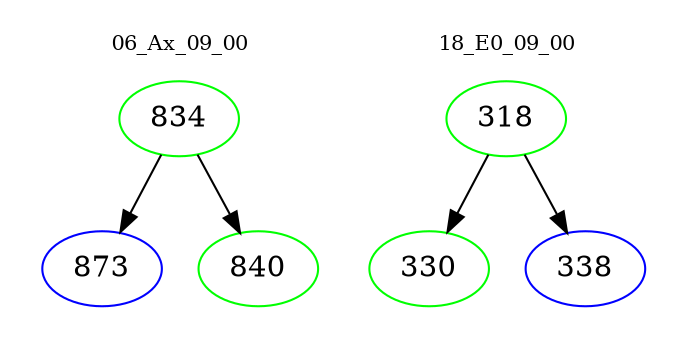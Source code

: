 digraph{
subgraph cluster_0 {
color = white
label = "06_Ax_09_00";
fontsize=10;
T0_834 [label="834", color="green"]
T0_834 -> T0_873 [color="black"]
T0_873 [label="873", color="blue"]
T0_834 -> T0_840 [color="black"]
T0_840 [label="840", color="green"]
}
subgraph cluster_1 {
color = white
label = "18_E0_09_00";
fontsize=10;
T1_318 [label="318", color="green"]
T1_318 -> T1_330 [color="black"]
T1_330 [label="330", color="green"]
T1_318 -> T1_338 [color="black"]
T1_338 [label="338", color="blue"]
}
}
